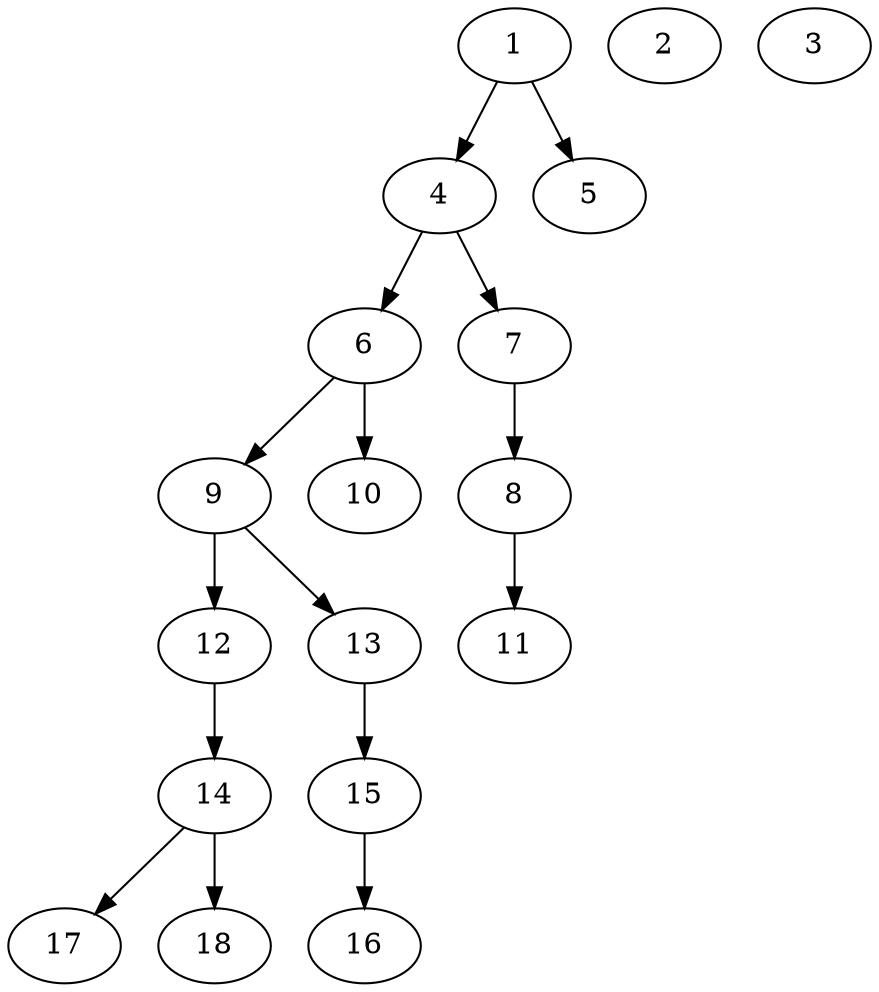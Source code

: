 // DAG (tier=1-easy, mode=compute, n=18, ccr=0.265, fat=0.382, density=0.285, regular=0.759, jump=0.096, mindata=262144, maxdata=2097152)
// DAG automatically generated by daggen at Sun Aug 24 16:33:32 2025
// /home/ermia/Project/Environments/daggen/bin/daggen --dot --ccr 0.265 --fat 0.382 --regular 0.759 --density 0.285 --jump 0.096 --mindata 262144 --maxdata 2097152 -n 18 
digraph G {
  1 [size="535577501594588", alpha="0.18", expect_size="267788750797294"]
  1 -> 4 [size ="26043641495552"]
  1 -> 5 [size ="26043641495552"]
  2 [size="6076072804673912832", alpha="0.13", expect_size="3038036402336956416"]
  3 [size="82010966464878640", alpha="0.01", expect_size="41005483232439320"]
  4 [size="45251981589086208", alpha="0.10", expect_size="22625990794543104"]
  4 -> 6 [size ="1015893983232"]
  4 -> 7 [size ="1015893983232"]
  5 [size="25680389409327212", alpha="0.19", expect_size="12840194704663606"]
  6 [size="118479531175822", alpha="0.15", expect_size="59239765587911"]
  6 -> 9 [size ="3090774228992"]
  6 -> 10 [size ="3090774228992"]
  7 [size="1425256227197157376", alpha="0.02", expect_size="712628113598578688"]
  7 -> 8 [size ="10131769131008"]
  8 [size="854487790212616", alpha="0.12", expect_size="427243895106308"]
  8 -> 11 [size ="21340828467200"]
  9 [size="40541127897679680", alpha="0.13", expect_size="20270563948839840"]
  9 -> 12 [size ="23760639885312"]
  9 -> 13 [size ="23760639885312"]
  10 [size="7684695920542628", alpha="0.03", expect_size="3842347960271314"]
  11 [size="1268114187411132", alpha="0.19", expect_size="634057093705566"]
  12 [size="44998757012502", alpha="0.16", expect_size="22499378506251"]
  12 -> 14 [size ="1940796735488"]
  13 [size="15911593392091414", alpha="0.20", expect_size="7955796696045707"]
  13 -> 15 [size ="23115648204800"]
  14 [size="569180063403720", alpha="0.03", expect_size="284590031701860"]
  14 -> 17 [size ="18924733202432"]
  14 -> 18 [size ="18924733202432"]
  15 [size="543594224814129152", alpha="0.01", expect_size="271797112407064576"]
  15 -> 16 [size ="5328519299072"]
  16 [size="2199434498670592000", alpha="0.07", expect_size="1099717249335296000"]
  17 [size="2236003925771681792", alpha="0.15", expect_size="1118001962885840896"]
  18 [size="2192164612620288", alpha="0.01", expect_size="1096082306310144"]
}